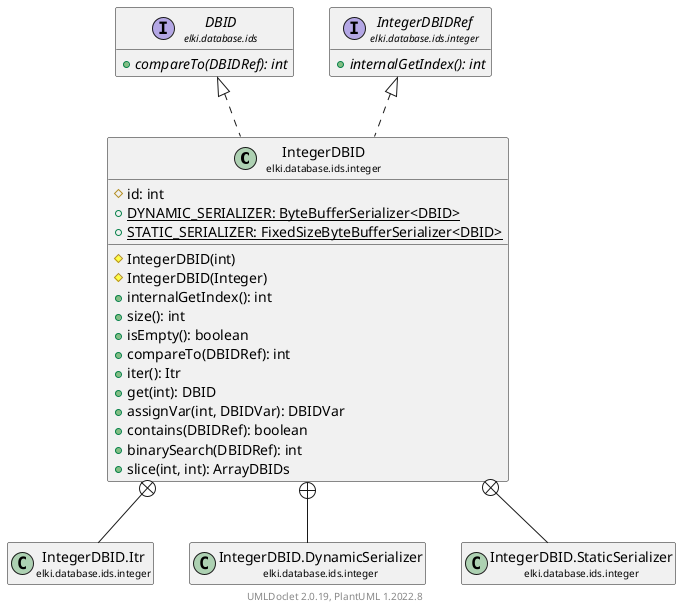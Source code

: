 @startuml
    remove .*\.(Instance|Par|Parameterizer|Factory)$
    set namespaceSeparator none
    hide empty fields
    hide empty methods

    class "<size:14>IntegerDBID\n<size:10>elki.database.ids.integer" as elki.database.ids.integer.IntegerDBID [[IntegerDBID.html]] {
        #id: int
        {static} +DYNAMIC_SERIALIZER: ByteBufferSerializer<DBID>
        {static} +STATIC_SERIALIZER: FixedSizeByteBufferSerializer<DBID>
        #IntegerDBID(int)
        #IntegerDBID(Integer)
        +internalGetIndex(): int
        +size(): int
        +isEmpty(): boolean
        +compareTo(DBIDRef): int
        +iter(): Itr
        +get(int): DBID
        +assignVar(int, DBIDVar): DBIDVar
        +contains(DBIDRef): boolean
        +binarySearch(DBIDRef): int
        +slice(int, int): ArrayDBIDs
    }

    interface "<size:14>DBID\n<size:10>elki.database.ids" as elki.database.ids.DBID [[../DBID.html]] {
        {abstract} +compareTo(DBIDRef): int
    }
    interface "<size:14>IntegerDBIDRef\n<size:10>elki.database.ids.integer" as elki.database.ids.integer.IntegerDBIDRef [[IntegerDBIDRef.html]] {
        {abstract} +internalGetIndex(): int
    }
    class "<size:14>IntegerDBID.Itr\n<size:10>elki.database.ids.integer" as elki.database.ids.integer.IntegerDBID.Itr [[IntegerDBID.Itr.html]]
    class "<size:14>IntegerDBID.DynamicSerializer\n<size:10>elki.database.ids.integer" as elki.database.ids.integer.IntegerDBID.DynamicSerializer [[IntegerDBID.DynamicSerializer.html]]
    class "<size:14>IntegerDBID.StaticSerializer\n<size:10>elki.database.ids.integer" as elki.database.ids.integer.IntegerDBID.StaticSerializer [[IntegerDBID.StaticSerializer.html]]

    elki.database.ids.DBID <|.. elki.database.ids.integer.IntegerDBID
    elki.database.ids.integer.IntegerDBIDRef <|.. elki.database.ids.integer.IntegerDBID
    elki.database.ids.integer.IntegerDBID +-- elki.database.ids.integer.IntegerDBID.Itr
    elki.database.ids.integer.IntegerDBID +-- elki.database.ids.integer.IntegerDBID.DynamicSerializer
    elki.database.ids.integer.IntegerDBID +-- elki.database.ids.integer.IntegerDBID.StaticSerializer

    center footer UMLDoclet 2.0.19, PlantUML 1.2022.8
@enduml
